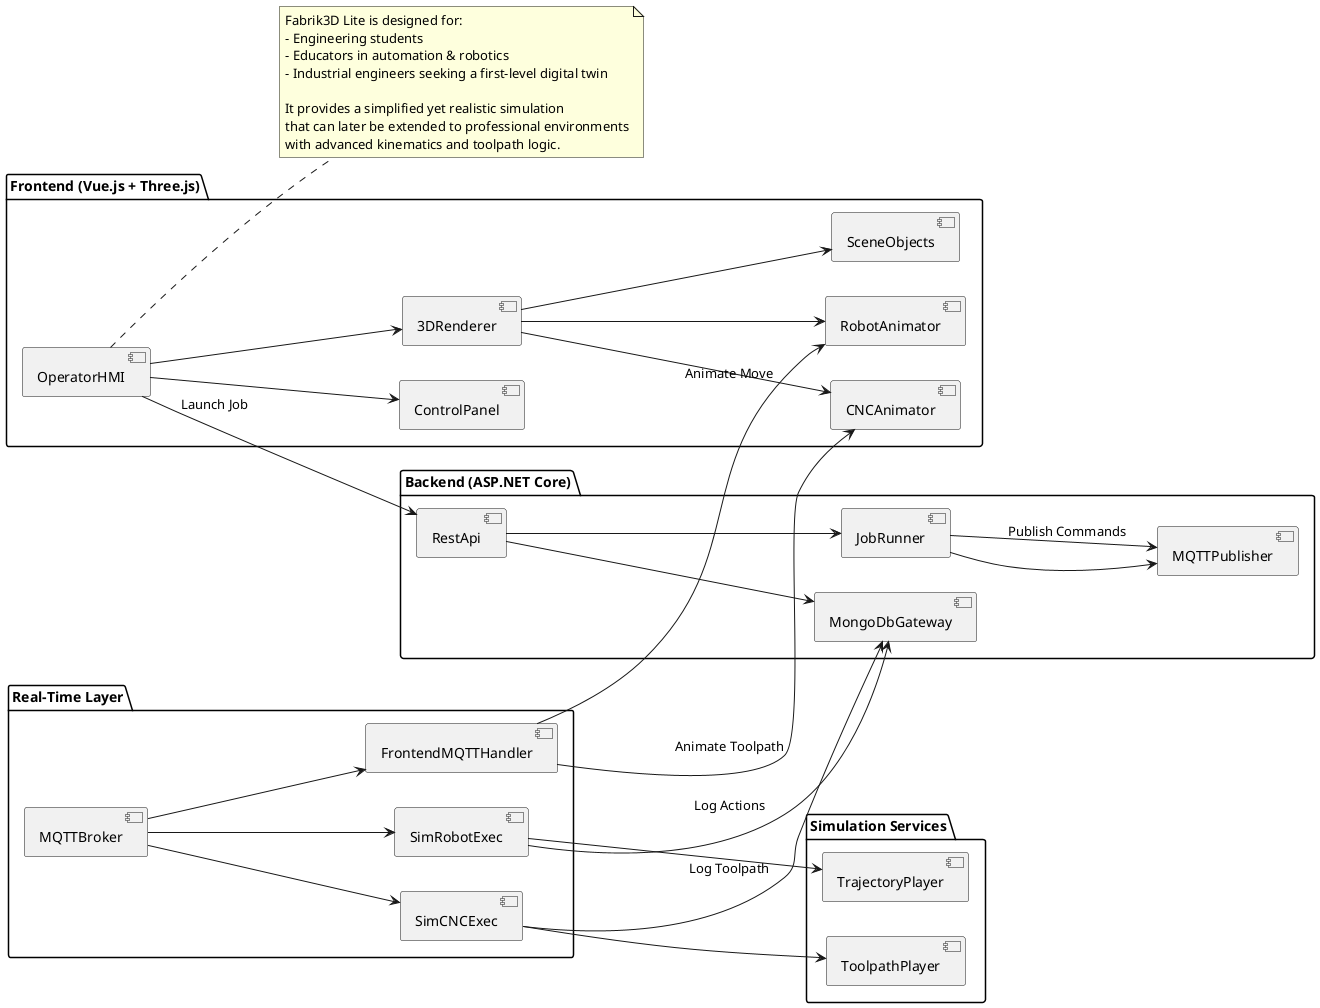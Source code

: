 @startuml

' Fabrik3D Lite - Educational Simulator Architecture

' Reorganizing layout to reduce line crossings
left to right direction

package "Frontend (Vue.js + Three.js)" {
  [OperatorHMI] --> [ControlPanel]
  [OperatorHMI] --> [3DRenderer]
  [3DRenderer] --> [SceneObjects]
  [3DRenderer] --> [RobotAnimator]
  [3DRenderer] --> [CNCAnimator]
}

package "Real-Time Layer" {
  [MQTTBroker] --> [FrontendMQTTHandler]
  [MQTTBroker] --> [SimRobotExec]
  [MQTTBroker] --> [SimCNCExec]
}

package "Backend (ASP.NET Core)" {
  [RestApi] --> [JobRunner]
  [RestApi] --> [MongoDbGateway]
  [JobRunner] --> [MQTTPublisher]
}

package "Simulation Services" {
  [SimRobotExec] --> [TrajectoryPlayer]
  [SimCNCExec] --> [ToolpathPlayer]
}

[OperatorHMI] --> [RestApi] : Launch Job
[FrontendMQTTHandler] --> [RobotAnimator] : Animate Move
[FrontendMQTTHandler] --> [CNCAnimator] : Animate Toolpath
[JobRunner] --> [MQTTPublisher] : Publish Commands
[SimRobotExec] --> [MongoDbGateway] : Log Actions
[SimCNCExec] --> [MongoDbGateway] : Log Toolpath

note right of [OperatorHMI]
Fabrik3D Lite is designed for:
- Engineering students
- Educators in automation & robotics
- Industrial engineers seeking a first-level digital twin

It provides a simplified yet realistic simulation
that can later be extended to professional environments
with advanced kinematics and toolpath logic.
end note

@enduml